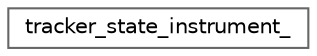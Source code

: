 digraph "Graphical Class Hierarchy"
{
 // LATEX_PDF_SIZE
  bgcolor="transparent";
  edge [fontname=Helvetica,fontsize=10,labelfontname=Helvetica,labelfontsize=10];
  node [fontname=Helvetica,fontsize=10,shape=box,height=0.2,width=0.4];
  rankdir="LR";
  Node0 [id="Node000000",label="tracker_state_instrument_",height=0.2,width=0.4,color="grey40", fillcolor="white", style="filled",URL="$structtracker__state__instrument__.html",tooltip=" "];
}
